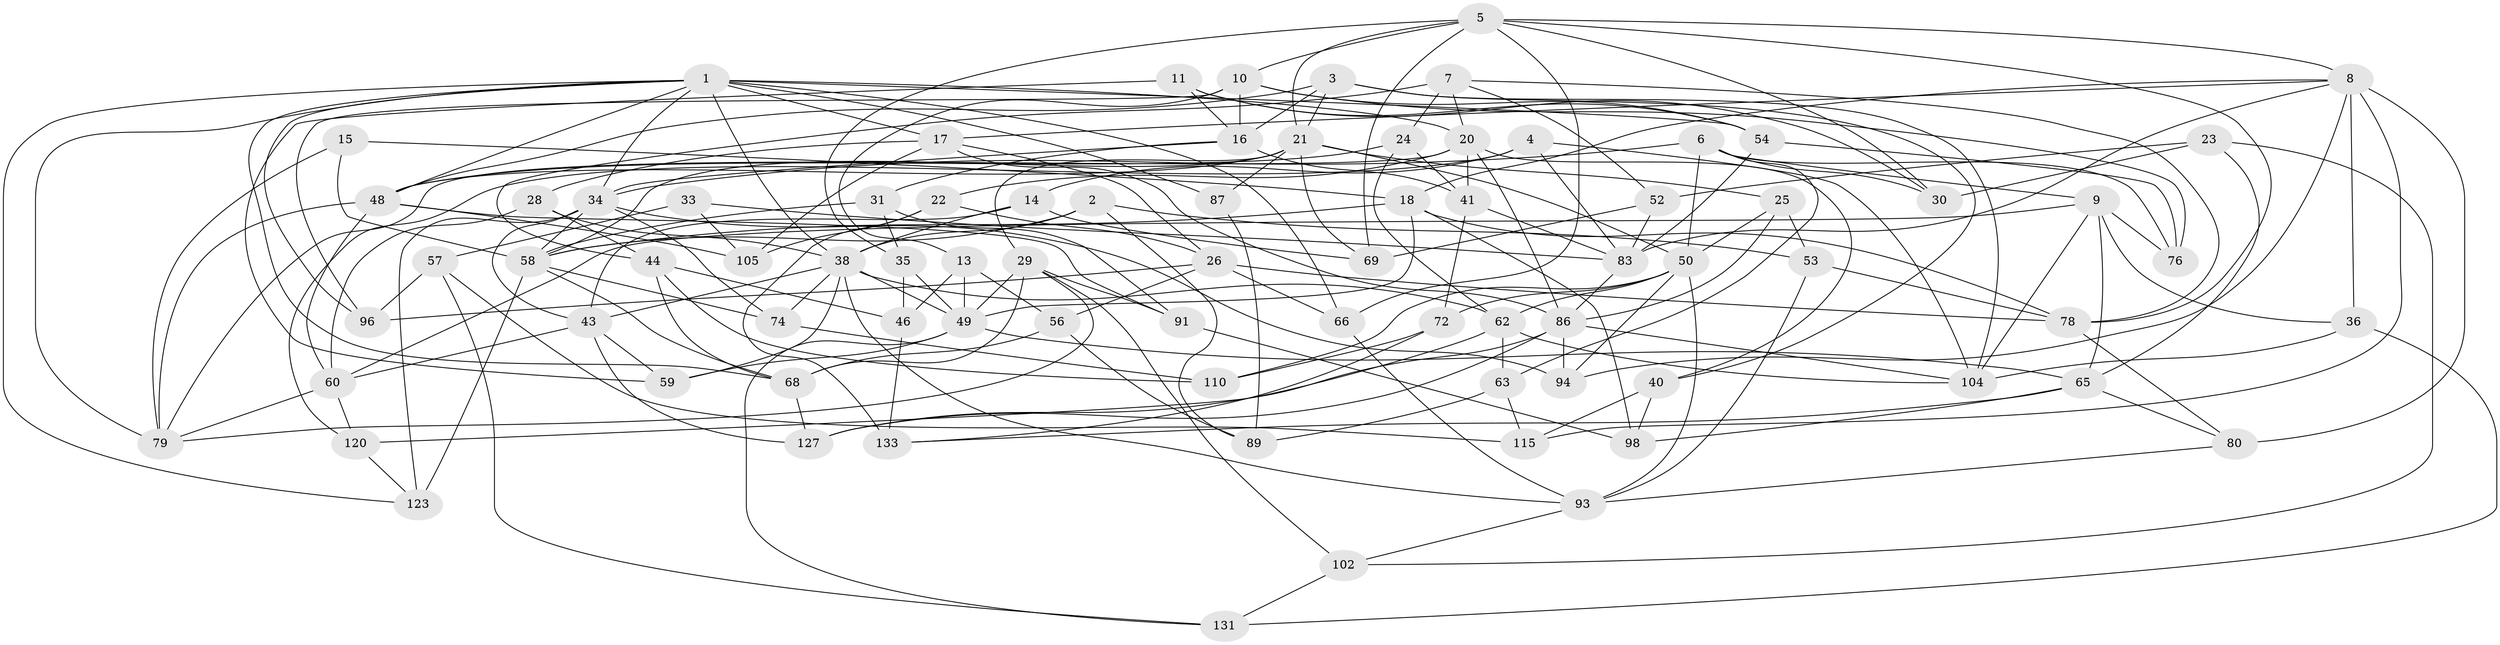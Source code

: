 // original degree distribution, {4: 1.0}
// Generated by graph-tools (version 1.1) at 2025/20/03/04/25 18:20:32]
// undirected, 80 vertices, 207 edges
graph export_dot {
graph [start="1"]
  node [color=gray90,style=filled];
  1 [super="+39+19"];
  2;
  3 [super="+77"];
  4;
  5 [super="+27"];
  6 [super="+125"];
  7 [super="+32"];
  8 [super="+67+71"];
  9 [super="+47"];
  10 [super="+12"];
  11;
  13;
  14;
  15;
  16 [super="+116"];
  17 [super="+81"];
  18 [super="+97"];
  20 [super="+42"];
  21 [super="+51"];
  22;
  23;
  24;
  25;
  26 [super="+118"];
  28;
  29 [super="+122"];
  30;
  31;
  33;
  34 [super="+113"];
  35;
  36;
  38 [super="+95+111+70"];
  40;
  41 [super="+107"];
  43 [super="+73"];
  44 [super="+82"];
  46;
  48 [super="+112+100"];
  49 [super="+114+134"];
  50 [super="+129+64"];
  52;
  53;
  54 [super="+75"];
  56;
  57;
  58 [super="+61+90"];
  59;
  60 [super="+99"];
  62 [super="+108"];
  63;
  65 [super="+103"];
  66;
  68 [super="+92"];
  69;
  72;
  74;
  76;
  78 [super="+85"];
  79 [super="+121"];
  80;
  83 [super="+101"];
  86 [super="+130+124"];
  87;
  89;
  91;
  93 [super="+128"];
  94;
  96;
  98;
  102;
  104 [super="+109"];
  105;
  110;
  115;
  120;
  123;
  127;
  131;
  133;
  1 -- 68;
  1 -- 66;
  1 -- 87 [weight=2];
  1 -- 38;
  1 -- 96;
  1 -- 17;
  1 -- 54 [weight=2];
  1 -- 123;
  1 -- 79;
  1 -- 20;
  1 -- 48;
  1 -- 34;
  2 -- 58;
  2 -- 53;
  2 -- 89;
  2 -- 38;
  3 -- 16;
  3 -- 21 [weight=2];
  3 -- 48;
  3 -- 40;
  3 -- 104;
  4 -- 104;
  4 -- 83;
  4 -- 14;
  4 -- 120;
  5 -- 10;
  5 -- 66;
  5 -- 21;
  5 -- 35;
  5 -- 69;
  5 -- 30;
  5 -- 8;
  5 -- 78;
  6 -- 76;
  6 -- 30;
  6 -- 9;
  6 -- 50;
  6 -- 63;
  6 -- 34;
  7 -- 44 [weight=2];
  7 -- 24;
  7 -- 20;
  7 -- 52;
  7 -- 78;
  8 -- 17;
  8 -- 36;
  8 -- 80;
  8 -- 115;
  8 -- 83;
  8 -- 94;
  8 -- 18;
  9 -- 65;
  9 -- 36;
  9 -- 76;
  9 -- 60;
  9 -- 104;
  10 -- 54;
  10 -- 16;
  10 -- 96;
  10 -- 76;
  10 -- 13;
  11 -- 54;
  11 -- 30;
  11 -- 59;
  11 -- 16;
  13 -- 46;
  13 -- 56;
  13 -- 49;
  14 -- 43;
  14 -- 69;
  14 -- 38;
  15 -- 79;
  15 -- 18;
  15 -- 58 [weight=2];
  16 -- 41;
  16 -- 31;
  16 -- 34;
  17 -- 28;
  17 -- 26;
  17 -- 105;
  17 -- 86;
  18 -- 49;
  18 -- 98;
  18 -- 58;
  18 -- 78;
  20 -- 22;
  20 -- 41 [weight=2];
  20 -- 40;
  20 -- 79;
  20 -- 86;
  21 -- 25;
  21 -- 29;
  21 -- 48;
  21 -- 50;
  21 -- 69;
  21 -- 87;
  21 -- 58;
  22 -- 105;
  22 -- 133;
  22 -- 26;
  23 -- 102;
  23 -- 52;
  23 -- 65;
  23 -- 30;
  24 -- 62;
  24 -- 48;
  24 -- 41;
  25 -- 53;
  25 -- 50;
  25 -- 86;
  26 -- 66;
  26 -- 56;
  26 -- 96;
  26 -- 78;
  28 -- 44;
  28 -- 38;
  28 -- 60;
  29 -- 91;
  29 -- 102;
  29 -- 49;
  29 -- 68;
  29 -- 79;
  31 -- 35;
  31 -- 91;
  31 -- 58;
  33 -- 105;
  33 -- 57;
  33 -- 83 [weight=2];
  34 -- 74;
  34 -- 43;
  34 -- 94;
  34 -- 58;
  34 -- 123;
  35 -- 46;
  35 -- 49;
  36 -- 131;
  36 -- 104;
  38 -- 43;
  38 -- 74;
  38 -- 49;
  38 -- 59;
  38 -- 62;
  38 -- 93;
  40 -- 98;
  40 -- 115;
  41 -- 72;
  41 -- 83;
  43 -- 59;
  43 -- 127;
  43 -- 60;
  44 -- 110;
  44 -- 68;
  44 -- 46;
  46 -- 133;
  48 -- 105;
  48 -- 60;
  48 -- 91;
  48 -- 79;
  49 -- 59;
  49 -- 65;
  49 -- 131;
  50 -- 62;
  50 -- 93;
  50 -- 110;
  50 -- 72;
  50 -- 94;
  52 -- 69;
  52 -- 83;
  53 -- 78;
  53 -- 93;
  54 -- 76;
  54 -- 83;
  56 -- 89;
  56 -- 68;
  57 -- 115;
  57 -- 131;
  57 -- 96;
  58 -- 68;
  58 -- 74;
  58 -- 123;
  60 -- 120;
  60 -- 79;
  62 -- 104;
  62 -- 127;
  62 -- 63;
  63 -- 115;
  63 -- 89;
  65 -- 80;
  65 -- 98;
  65 -- 133;
  66 -- 93;
  68 -- 127;
  72 -- 110;
  72 -- 133;
  74 -- 110;
  78 -- 80;
  80 -- 93;
  83 -- 86;
  86 -- 104;
  86 -- 127;
  86 -- 120;
  86 -- 94;
  87 -- 89;
  91 -- 98;
  93 -- 102;
  102 -- 131;
  120 -- 123;
}
